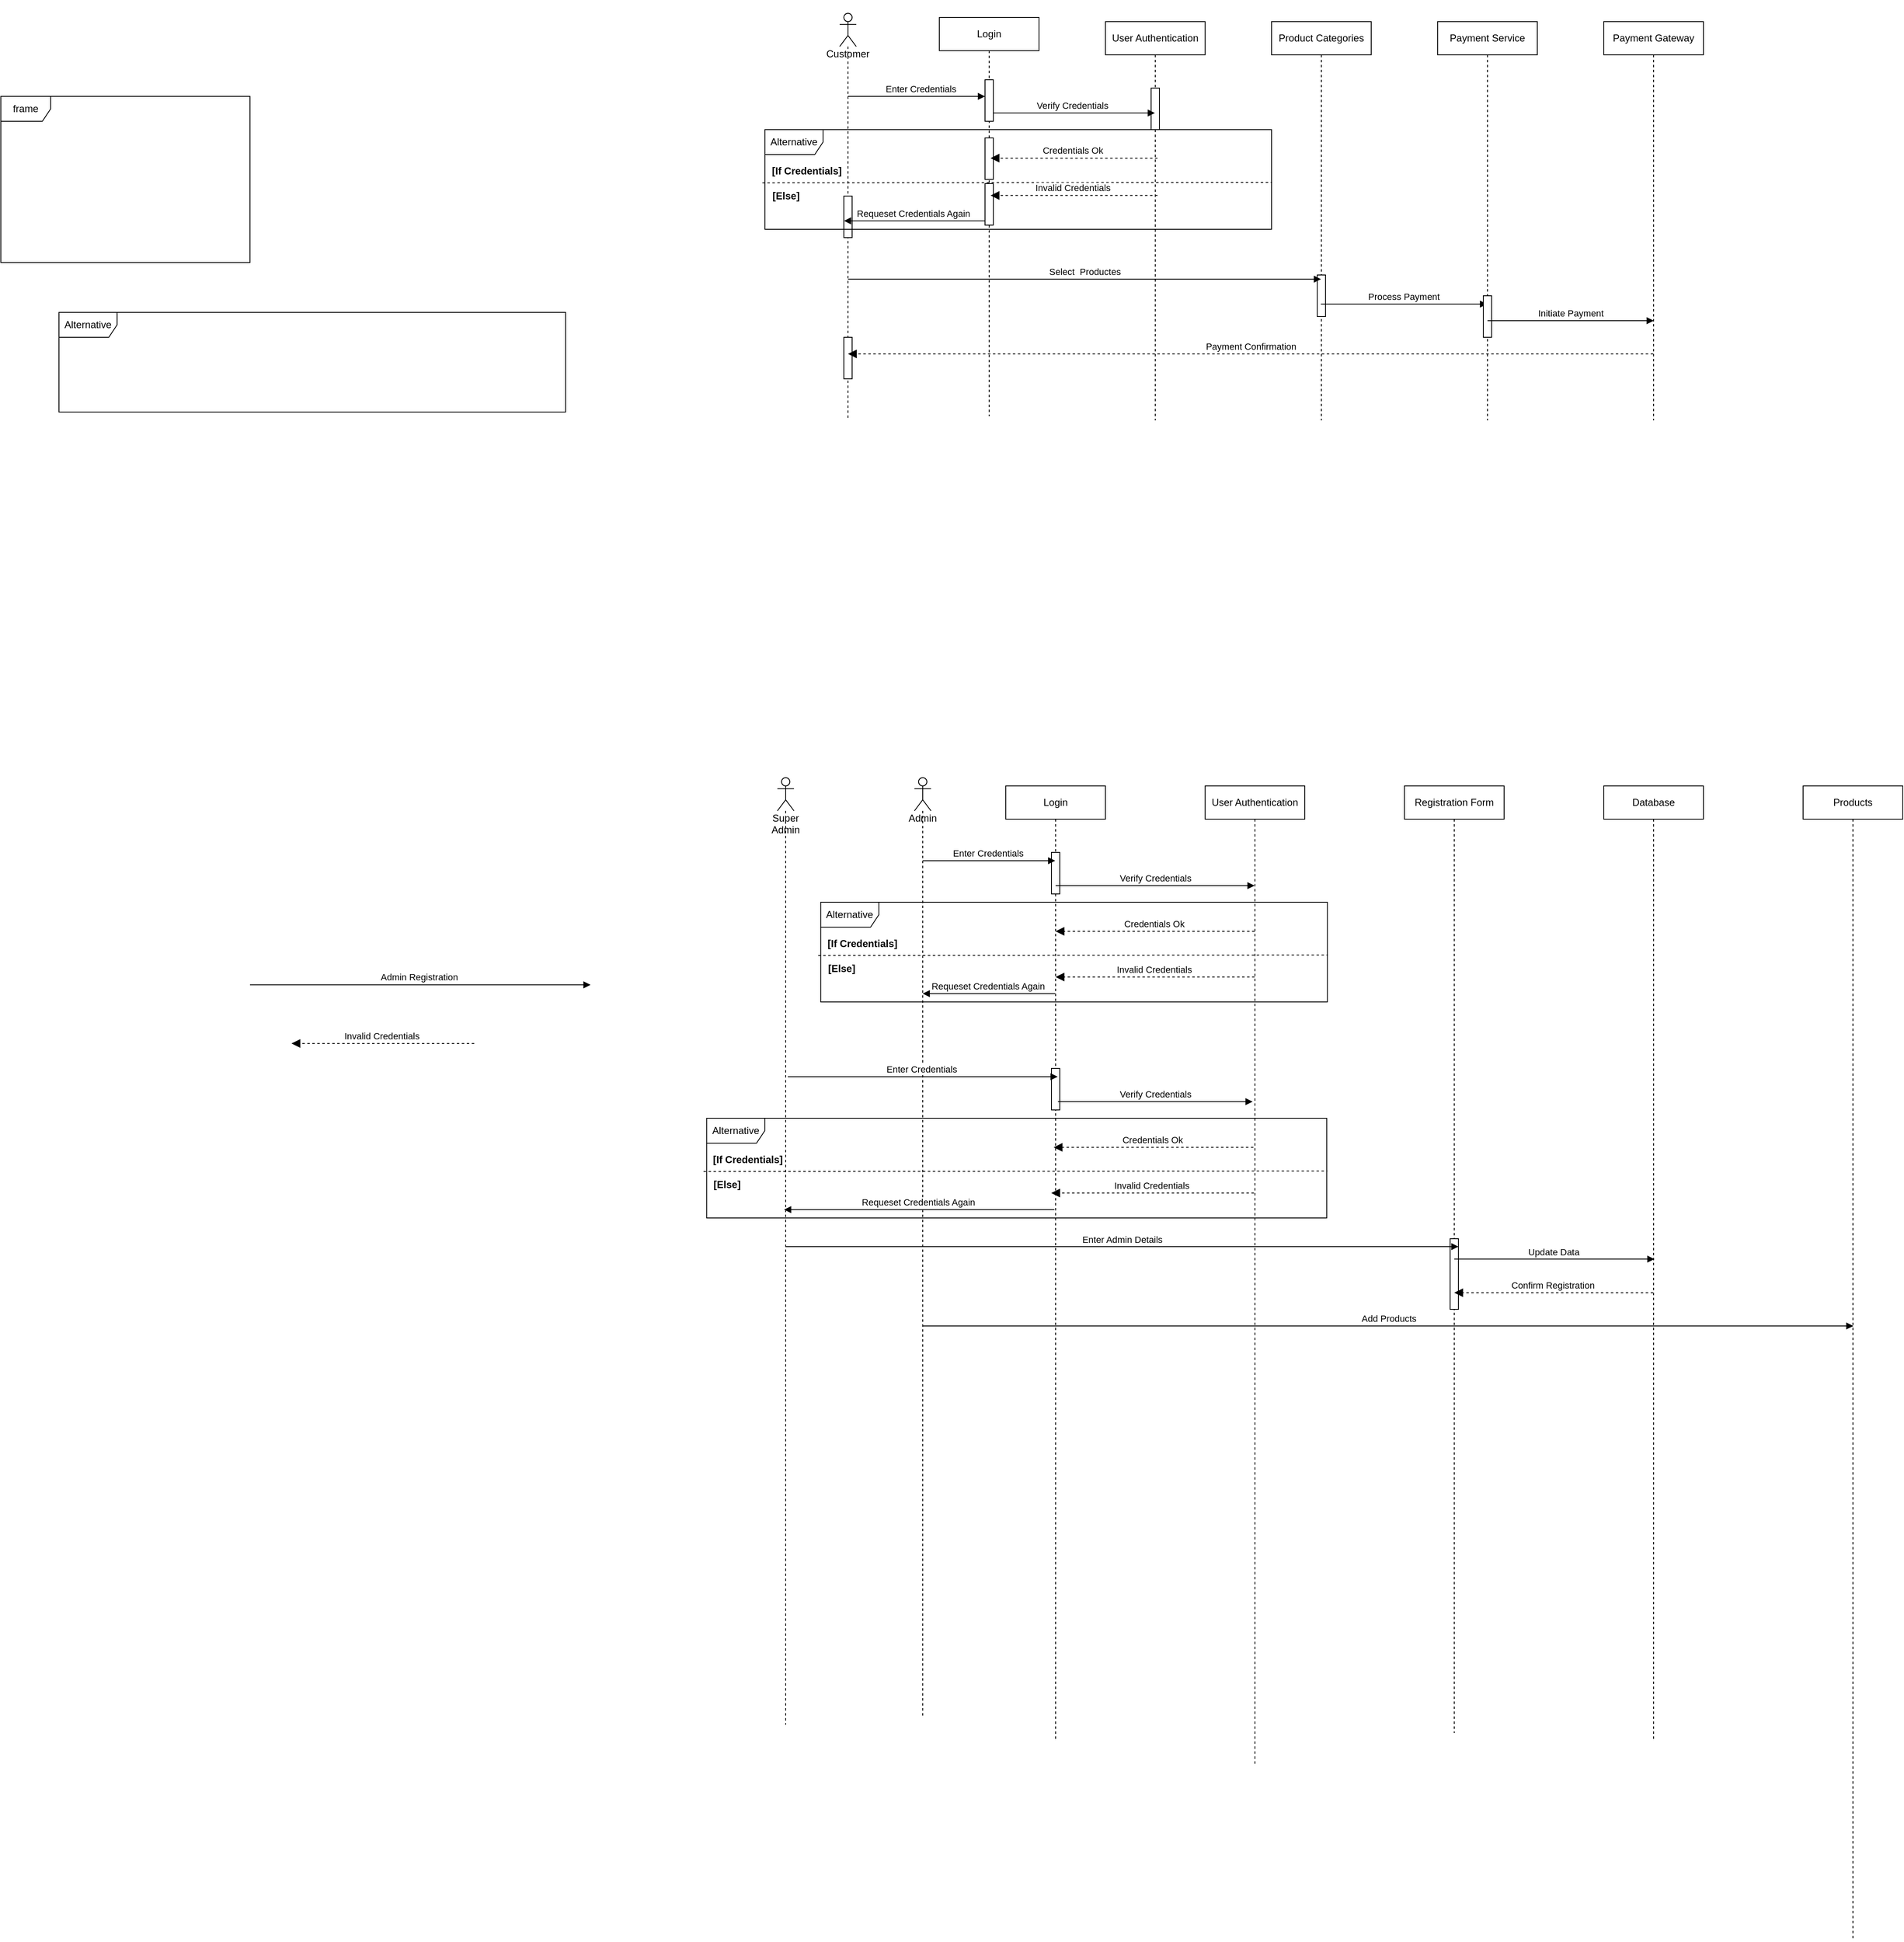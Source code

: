 <mxfile version="22.1.16" type="github">
  <diagram name="Page-1" id="2YBvvXClWsGukQMizWep">
    <mxGraphModel dx="3013" dy="696" grid="1" gridSize="10" guides="1" tooltips="1" connect="1" arrows="1" fold="1" page="1" pageScale="1" pageWidth="850" pageHeight="1100" math="0" shadow="0">
      <root>
        <mxCell id="0" />
        <mxCell id="1" parent="0" />
        <mxCell id="aM9ryv3xv72pqoxQDRHE-1" value="Login" style="shape=umlLifeline;perimeter=lifelinePerimeter;whiteSpace=wrap;html=1;container=0;dropTarget=0;collapsible=0;recursiveResize=0;outlineConnect=0;portConstraint=eastwest;newEdgeStyle={&quot;edgeStyle&quot;:&quot;elbowEdgeStyle&quot;,&quot;elbow&quot;:&quot;vertical&quot;,&quot;curved&quot;:0,&quot;rounded&quot;:0};" parent="1" vertex="1">
          <mxGeometry x="200" y="35" width="120" height="480" as="geometry" />
        </mxCell>
        <mxCell id="5PzbJOpclpxmKarMVhcp-2" value="" style="html=1;points=[[0,0,0,0,5],[0,1,0,0,-5],[1,0,0,0,5],[1,1,0,0,-5]];perimeter=orthogonalPerimeter;outlineConnect=0;targetShapes=umlLifeline;portConstraint=eastwest;newEdgeStyle={&quot;curved&quot;:0,&quot;rounded&quot;:0};" vertex="1" parent="aM9ryv3xv72pqoxQDRHE-1">
          <mxGeometry x="55" y="200" width="10" height="50" as="geometry" />
        </mxCell>
        <mxCell id="aM9ryv3xv72pqoxQDRHE-7" value="Enter Credentials&amp;nbsp;" style="html=1;verticalAlign=bottom;endArrow=block;edgeStyle=elbowEdgeStyle;elbow=vertical;curved=0;rounded=0;" parent="1" edge="1">
          <mxGeometry x="0.531" relative="1" as="geometry">
            <mxPoint x="245" y="130" as="sourcePoint" />
            <Array as="points">
              <mxPoint x="90" y="130" />
            </Array>
            <mxPoint x="255" y="130" as="targetPoint" />
            <mxPoint x="-1" as="offset" />
          </mxGeometry>
        </mxCell>
        <mxCell id="QAOvOlGFRHG_OL1_7ynz-2" value="frame" style="shape=umlFrame;whiteSpace=wrap;html=1;pointerEvents=0;" parent="1" vertex="1">
          <mxGeometry x="-930" y="130" width="300" height="200" as="geometry" />
        </mxCell>
        <mxCell id="QAOvOlGFRHG_OL1_7ynz-3" value="&lt;br&gt;&lt;br&gt;&lt;br&gt;&lt;br&gt;Customer" style="shape=umlLifeline;perimeter=lifelinePerimeter;whiteSpace=wrap;html=1;container=1;dropTarget=0;collapsible=0;recursiveResize=0;outlineConnect=0;portConstraint=eastwest;newEdgeStyle={&quot;curved&quot;:0,&quot;rounded&quot;:0};participant=umlActor;" parent="1" vertex="1">
          <mxGeometry x="80" y="30" width="20" height="490" as="geometry" />
        </mxCell>
        <mxCell id="5PzbJOpclpxmKarMVhcp-5" value="" style="html=1;points=[[0,0,0,0,5],[0,1,0,0,-5],[1,0,0,0,5],[1,1,0,0,-5]];perimeter=orthogonalPerimeter;outlineConnect=0;targetShapes=umlLifeline;portConstraint=eastwest;newEdgeStyle={&quot;curved&quot;:0,&quot;rounded&quot;:0};" vertex="1" parent="QAOvOlGFRHG_OL1_7ynz-3">
          <mxGeometry x="5" y="220" width="10" height="50" as="geometry" />
        </mxCell>
        <mxCell id="5PzbJOpclpxmKarMVhcp-7" value="" style="html=1;points=[[0,0,0,0,5],[0,1,0,0,-5],[1,0,0,0,5],[1,1,0,0,-5]];perimeter=orthogonalPerimeter;outlineConnect=0;targetShapes=umlLifeline;portConstraint=eastwest;newEdgeStyle={&quot;curved&quot;:0,&quot;rounded&quot;:0};" vertex="1" parent="QAOvOlGFRHG_OL1_7ynz-3">
          <mxGeometry x="5" y="390" width="10" height="50" as="geometry" />
        </mxCell>
        <mxCell id="aM9ryv3xv72pqoxQDRHE-9" value="Requeset Credentials Again&amp;nbsp;" style="html=1;verticalAlign=bottom;endArrow=block;edgeStyle=elbowEdgeStyle;elbow=vertical;curved=0;rounded=0;" parent="1" edge="1">
          <mxGeometry relative="1" as="geometry">
            <mxPoint x="255" y="279.84" as="sourcePoint" />
            <Array as="points">
              <mxPoint x="185.5" y="279.84" />
            </Array>
            <mxPoint x="85.259" y="279.84" as="targetPoint" />
          </mxGeometry>
        </mxCell>
        <mxCell id="QAOvOlGFRHG_OL1_7ynz-8" value="User Authentication" style="shape=umlLifeline;perimeter=lifelinePerimeter;whiteSpace=wrap;html=1;container=1;dropTarget=0;collapsible=0;recursiveResize=0;outlineConnect=0;portConstraint=eastwest;newEdgeStyle={&quot;curved&quot;:0,&quot;rounded&quot;:0};" parent="1" vertex="1">
          <mxGeometry x="400" y="40" width="120" height="480" as="geometry" />
        </mxCell>
        <mxCell id="5PzbJOpclpxmKarMVhcp-1" value="" style="html=1;points=[[0,0,0,0,5],[0,1,0,0,-5],[1,0,0,0,5],[1,1,0,0,-5]];perimeter=orthogonalPerimeter;outlineConnect=0;targetShapes=umlLifeline;portConstraint=eastwest;newEdgeStyle={&quot;curved&quot;:0,&quot;rounded&quot;:0};" vertex="1" parent="QAOvOlGFRHG_OL1_7ynz-8">
          <mxGeometry x="55" y="80" width="10" height="50" as="geometry" />
        </mxCell>
        <mxCell id="QAOvOlGFRHG_OL1_7ynz-13" value="Verify Credentials" style="html=1;verticalAlign=bottom;endArrow=block;edgeStyle=elbowEdgeStyle;elbow=vertical;curved=0;rounded=0;" parent="1" source="aM9ryv3xv72pqoxQDRHE-1" target="QAOvOlGFRHG_OL1_7ynz-8" edge="1">
          <mxGeometry relative="1" as="geometry">
            <mxPoint x="270" y="150" as="sourcePoint" />
            <Array as="points">
              <mxPoint x="360" y="150" />
            </Array>
            <mxPoint x="460" y="150" as="targetPoint" />
            <mxPoint as="offset" />
          </mxGeometry>
        </mxCell>
        <mxCell id="QAOvOlGFRHG_OL1_7ynz-14" value="Alternative" style="shape=umlFrame;whiteSpace=wrap;html=1;pointerEvents=0;width=70;height=30;" parent="1" vertex="1">
          <mxGeometry x="-10" y="170" width="610" height="120" as="geometry" />
        </mxCell>
        <mxCell id="QAOvOlGFRHG_OL1_7ynz-20" value="[If Credentials]" style="text;html=1;align=center;verticalAlign=middle;resizable=0;points=[];autosize=1;strokeColor=none;fillColor=none;fontStyle=1" parent="1" vertex="1">
          <mxGeometry x="-15" y="205" width="110" height="30" as="geometry" />
        </mxCell>
        <mxCell id="QAOvOlGFRHG_OL1_7ynz-21" value="" style="endArrow=none;dashed=1;html=1;rounded=0;exitX=-0.005;exitY=0.534;exitDx=0;exitDy=0;exitPerimeter=0;entryX=1.001;entryY=0.529;entryDx=0;entryDy=0;entryPerimeter=0;" parent="1" source="QAOvOlGFRHG_OL1_7ynz-14" target="QAOvOlGFRHG_OL1_7ynz-14" edge="1">
          <mxGeometry width="50" height="50" relative="1" as="geometry">
            <mxPoint x="-20.005" y="234.26" as="sourcePoint" />
            <mxPoint x="556.72" y="234.26" as="targetPoint" />
          </mxGeometry>
        </mxCell>
        <mxCell id="QAOvOlGFRHG_OL1_7ynz-23" value="[Else]" style="text;html=1;align=center;verticalAlign=middle;resizable=0;points=[];autosize=1;strokeColor=none;fillColor=none;fontStyle=1" parent="1" vertex="1">
          <mxGeometry x="-15" y="235" width="60" height="30" as="geometry" />
        </mxCell>
        <mxCell id="ZfyzumD2qH9o0AzrMvMQ-1" value="Product Categories" style="shape=umlLifeline;perimeter=lifelinePerimeter;whiteSpace=wrap;html=1;container=1;dropTarget=0;collapsible=0;recursiveResize=0;outlineConnect=0;portConstraint=eastwest;newEdgeStyle={&quot;curved&quot;:0,&quot;rounded&quot;:0};" parent="1" vertex="1">
          <mxGeometry x="600" y="40" width="120" height="480" as="geometry" />
        </mxCell>
        <mxCell id="kX3bwTf-eoHcsYzVM071-3" value="" style="html=1;points=[[0,0,0,0,5],[0,1,0,0,-5],[1,0,0,0,5],[1,1,0,0,-5]];perimeter=orthogonalPerimeter;outlineConnect=0;targetShapes=umlLifeline;portConstraint=eastwest;newEdgeStyle={&quot;curved&quot;:0,&quot;rounded&quot;:0};" parent="ZfyzumD2qH9o0AzrMvMQ-1" vertex="1">
          <mxGeometry x="55" y="305" width="10" height="50" as="geometry" />
        </mxCell>
        <mxCell id="QAOvOlGFRHG_OL1_7ynz-24" value="Invalid Credentials&amp;nbsp;" style="html=1;verticalAlign=bottom;endArrow=block;dashed=1;endSize=8;curved=0;rounded=0;endFill=1;" parent="1" edge="1">
          <mxGeometry relative="1" as="geometry">
            <mxPoint x="462.66" y="249.29" as="sourcePoint" />
            <mxPoint x="261.731" y="249.29" as="targetPoint" />
          </mxGeometry>
        </mxCell>
        <mxCell id="ZfyzumD2qH9o0AzrMvMQ-3" value="Select&amp;nbsp; Productes" style="html=1;verticalAlign=bottom;endArrow=block;edgeStyle=elbowEdgeStyle;elbow=vertical;curved=0;rounded=0;" parent="1" source="QAOvOlGFRHG_OL1_7ynz-3" target="ZfyzumD2qH9o0AzrMvMQ-1" edge="1">
          <mxGeometry relative="1" as="geometry">
            <mxPoint x="130" y="350" as="sourcePoint" />
            <Array as="points">
              <mxPoint x="361" y="350" />
            </Array>
            <mxPoint x="446" y="350" as="targetPoint" />
            <mxPoint as="offset" />
          </mxGeometry>
        </mxCell>
        <mxCell id="ZfyzumD2qH9o0AzrMvMQ-7" value="Alternative" style="shape=umlFrame;whiteSpace=wrap;html=1;pointerEvents=0;width=70;height=30;" parent="1" vertex="1">
          <mxGeometry x="-860" y="390" width="610" height="120" as="geometry" />
        </mxCell>
        <mxCell id="ZfyzumD2qH9o0AzrMvMQ-6" value="Process Payment" style="html=1;verticalAlign=bottom;endArrow=block;edgeStyle=elbowEdgeStyle;elbow=vertical;curved=0;rounded=0;" parent="1" edge="1">
          <mxGeometry relative="1" as="geometry">
            <mxPoint x="659.324" y="380" as="sourcePoint" />
            <Array as="points">
              <mxPoint x="750" y="380" />
            </Array>
            <mxPoint x="859.5" y="380" as="targetPoint" />
            <mxPoint as="offset" />
          </mxGeometry>
        </mxCell>
        <mxCell id="ZfyzumD2qH9o0AzrMvMQ-9" value="Payment Service" style="shape=umlLifeline;perimeter=lifelinePerimeter;whiteSpace=wrap;html=1;container=1;dropTarget=0;collapsible=0;recursiveResize=0;outlineConnect=0;portConstraint=eastwest;newEdgeStyle={&quot;curved&quot;:0,&quot;rounded&quot;:0};" parent="1" vertex="1">
          <mxGeometry x="800" y="40" width="120" height="480" as="geometry" />
        </mxCell>
        <mxCell id="kX3bwTf-eoHcsYzVM071-4" value="" style="html=1;points=[[0,0,0,0,5],[0,1,0,0,-5],[1,0,0,0,5],[1,1,0,0,-5]];perimeter=orthogonalPerimeter;outlineConnect=0;targetShapes=umlLifeline;portConstraint=eastwest;newEdgeStyle={&quot;curved&quot;:0,&quot;rounded&quot;:0};" parent="ZfyzumD2qH9o0AzrMvMQ-9" vertex="1">
          <mxGeometry x="55" y="330" width="10" height="50" as="geometry" />
        </mxCell>
        <mxCell id="an4VMnbHj8uNjSXk6AY5-1" value="Login" style="shape=umlLifeline;perimeter=lifelinePerimeter;whiteSpace=wrap;html=1;container=1;dropTarget=0;collapsible=0;recursiveResize=0;outlineConnect=0;portConstraint=eastwest;newEdgeStyle={&quot;curved&quot;:0,&quot;rounded&quot;:0};" parent="1" vertex="1">
          <mxGeometry x="280" y="960" width="120" height="1150" as="geometry" />
        </mxCell>
        <mxCell id="an4VMnbHj8uNjSXk6AY5-35" value="" style="html=1;points=[[0,0,0,0,5],[0,1,0,0,-5],[1,0,0,0,5],[1,1,0,0,-5]];perimeter=orthogonalPerimeter;outlineConnect=0;targetShapes=umlLifeline;portConstraint=eastwest;newEdgeStyle={&quot;curved&quot;:0,&quot;rounded&quot;:0};" parent="an4VMnbHj8uNjSXk6AY5-1" vertex="1">
          <mxGeometry x="55" y="80" width="10" height="50" as="geometry" />
        </mxCell>
        <mxCell id="an4VMnbHj8uNjSXk6AY5-37" value="" style="html=1;points=[[0,0,0,0,5],[0,1,0,0,-5],[1,0,0,0,5],[1,1,0,0,-5]];perimeter=orthogonalPerimeter;outlineConnect=0;targetShapes=umlLifeline;portConstraint=eastwest;newEdgeStyle={&quot;curved&quot;:0,&quot;rounded&quot;:0};" parent="an4VMnbHj8uNjSXk6AY5-1" vertex="1">
          <mxGeometry x="55" y="340" width="10" height="50" as="geometry" />
        </mxCell>
        <mxCell id="an4VMnbHj8uNjSXk6AY5-2" value="&lt;br&gt;&lt;br&gt;&lt;br&gt;&lt;br&gt;Admin" style="shape=umlLifeline;perimeter=lifelinePerimeter;whiteSpace=wrap;html=1;container=1;dropTarget=0;collapsible=0;recursiveResize=0;outlineConnect=0;portConstraint=eastwest;newEdgeStyle={&quot;curved&quot;:0,&quot;rounded&quot;:0};participant=umlActor;" parent="1" vertex="1">
          <mxGeometry x="170" y="950" width="20" height="1130" as="geometry" />
        </mxCell>
        <mxCell id="an4VMnbHj8uNjSXk6AY5-3" value="Enter Credentials&amp;nbsp;" style="html=1;verticalAlign=bottom;endArrow=block;edgeStyle=elbowEdgeStyle;elbow=vertical;curved=0;rounded=0;" parent="1" source="an4VMnbHj8uNjSXk6AY5-2" target="an4VMnbHj8uNjSXk6AY5-1" edge="1">
          <mxGeometry relative="1" as="geometry">
            <mxPoint x="160" y="1050" as="sourcePoint" />
            <Array as="points">
              <mxPoint x="230" y="1050" />
            </Array>
            <mxPoint x="315" y="1050" as="targetPoint" />
            <mxPoint as="offset" />
          </mxGeometry>
        </mxCell>
        <mxCell id="an4VMnbHj8uNjSXk6AY5-4" value="User Authentication" style="shape=umlLifeline;perimeter=lifelinePerimeter;whiteSpace=wrap;html=1;container=1;dropTarget=0;collapsible=0;recursiveResize=0;outlineConnect=0;portConstraint=eastwest;newEdgeStyle={&quot;curved&quot;:0,&quot;rounded&quot;:0};" parent="1" vertex="1">
          <mxGeometry x="520" y="960" width="120" height="1180" as="geometry" />
        </mxCell>
        <mxCell id="an4VMnbHj8uNjSXk6AY5-5" value="Verify Credentials" style="html=1;verticalAlign=bottom;endArrow=block;edgeStyle=elbowEdgeStyle;elbow=vertical;curved=0;rounded=0;" parent="1" source="an4VMnbHj8uNjSXk6AY5-1" target="an4VMnbHj8uNjSXk6AY5-4" edge="1">
          <mxGeometry relative="1" as="geometry">
            <mxPoint x="360" y="1080" as="sourcePoint" />
            <Array as="points">
              <mxPoint x="460" y="1080" />
            </Array>
            <mxPoint x="560" y="1080" as="targetPoint" />
            <mxPoint as="offset" />
          </mxGeometry>
        </mxCell>
        <mxCell id="an4VMnbHj8uNjSXk6AY5-6" value="[If Credentials]" style="text;html=1;align=center;verticalAlign=middle;resizable=0;points=[];autosize=1;strokeColor=none;fillColor=none;fontStyle=1" parent="1" vertex="1">
          <mxGeometry x="52.2" y="1135" width="110" height="30" as="geometry" />
        </mxCell>
        <mxCell id="an4VMnbHj8uNjSXk6AY5-7" value="[Else]" style="text;html=1;align=center;verticalAlign=middle;resizable=0;points=[];autosize=1;strokeColor=none;fillColor=none;fontStyle=1" parent="1" vertex="1">
          <mxGeometry x="52.2" y="1165" width="60" height="30" as="geometry" />
        </mxCell>
        <mxCell id="an4VMnbHj8uNjSXk6AY5-8" value="" style="endArrow=none;dashed=1;html=1;rounded=0;exitX=-0.005;exitY=0.534;exitDx=0;exitDy=0;exitPerimeter=0;entryX=1.001;entryY=0.529;entryDx=0;entryDy=0;entryPerimeter=0;" parent="1" source="an4VMnbHj8uNjSXk6AY5-12" target="an4VMnbHj8uNjSXk6AY5-12" edge="1">
          <mxGeometry width="50" height="50" relative="1" as="geometry">
            <mxPoint x="47.195" y="1164.26" as="sourcePoint" />
            <mxPoint x="623.92" y="1164.26" as="targetPoint" />
          </mxGeometry>
        </mxCell>
        <mxCell id="an4VMnbHj8uNjSXk6AY5-9" value="Requeset Credentials Again&amp;nbsp;" style="html=1;verticalAlign=bottom;endArrow=block;edgeStyle=elbowEdgeStyle;elbow=vertical;curved=0;rounded=0;" parent="1" source="an4VMnbHj8uNjSXk6AY5-1" target="an4VMnbHj8uNjSXk6AY5-2" edge="1">
          <mxGeometry relative="1" as="geometry">
            <mxPoint x="327.2" y="1210" as="sourcePoint" />
            <Array as="points">
              <mxPoint x="257.2" y="1210" />
            </Array>
            <mxPoint x="156.959" y="1210" as="targetPoint" />
          </mxGeometry>
        </mxCell>
        <mxCell id="an4VMnbHj8uNjSXk6AY5-10" value="Invalid Credentials&amp;nbsp;" style="html=1;verticalAlign=bottom;endArrow=block;dashed=1;endSize=8;curved=0;rounded=0;endFill=1;" parent="1" target="an4VMnbHj8uNjSXk6AY5-1" edge="1">
          <mxGeometry relative="1" as="geometry">
            <mxPoint x="579.5" y="1190" as="sourcePoint" />
            <mxPoint x="344.974" y="1190" as="targetPoint" />
          </mxGeometry>
        </mxCell>
        <mxCell id="an4VMnbHj8uNjSXk6AY5-11" value="Credentials Ok&amp;nbsp;" style="html=1;verticalAlign=bottom;endArrow=block;dashed=1;endSize=8;curved=0;rounded=0;endFill=1;" parent="1" target="an4VMnbHj8uNjSXk6AY5-1" edge="1">
          <mxGeometry relative="1" as="geometry">
            <mxPoint x="579.5" y="1135" as="sourcePoint" />
            <mxPoint x="360" y="1135" as="targetPoint" />
          </mxGeometry>
        </mxCell>
        <mxCell id="an4VMnbHj8uNjSXk6AY5-12" value="Alternative" style="shape=umlFrame;whiteSpace=wrap;html=1;pointerEvents=0;width=70;height=30;" parent="1" vertex="1">
          <mxGeometry x="57.2" y="1100" width="610" height="120" as="geometry" />
        </mxCell>
        <mxCell id="an4VMnbHj8uNjSXk6AY5-13" value="Registration Form" style="shape=umlLifeline;perimeter=lifelinePerimeter;whiteSpace=wrap;html=1;container=1;dropTarget=0;collapsible=0;recursiveResize=0;outlineConnect=0;portConstraint=eastwest;newEdgeStyle={&quot;curved&quot;:0,&quot;rounded&quot;:0};" parent="1" vertex="1">
          <mxGeometry x="760" y="960" width="120" height="1140" as="geometry" />
        </mxCell>
        <mxCell id="an4VMnbHj8uNjSXk6AY5-39" value="" style="html=1;points=[[0,0,0,0,5],[0,1,0,0,-5],[1,0,0,0,5],[1,1,0,0,-5]];perimeter=orthogonalPerimeter;outlineConnect=0;targetShapes=umlLifeline;portConstraint=eastwest;newEdgeStyle={&quot;curved&quot;:0,&quot;rounded&quot;:0};" parent="an4VMnbHj8uNjSXk6AY5-13" vertex="1">
          <mxGeometry x="55" y="545" width="10" height="85" as="geometry" />
        </mxCell>
        <mxCell id="an4VMnbHj8uNjSXk6AY5-15" value="Enter Admin Details" style="html=1;verticalAlign=bottom;endArrow=block;edgeStyle=elbowEdgeStyle;elbow=vertical;curved=0;rounded=0;" parent="1" source="an4VMnbHj8uNjSXk6AY5-24" edge="1">
          <mxGeometry relative="1" as="geometry">
            <mxPoint x="20" y="1514.5" as="sourcePoint" />
            <Array as="points">
              <mxPoint x="456.5" y="1514.5" />
            </Array>
            <mxPoint x="825" y="1514.5" as="targetPoint" />
            <mxPoint as="offset" />
          </mxGeometry>
        </mxCell>
        <mxCell id="an4VMnbHj8uNjSXk6AY5-16" value="Admin Registration&amp;nbsp;" style="html=1;verticalAlign=bottom;endArrow=block;edgeStyle=elbowEdgeStyle;elbow=vertical;curved=0;rounded=0;" parent="1" edge="1">
          <mxGeometry relative="1" as="geometry">
            <mxPoint x="-630" y="1199.38" as="sourcePoint" />
            <Array as="points">
              <mxPoint x="-539" y="1199.38" />
            </Array>
            <mxPoint x="-220" y="1199.38" as="targetPoint" />
            <mxPoint as="offset" />
          </mxGeometry>
        </mxCell>
        <mxCell id="an4VMnbHj8uNjSXk6AY5-17" value="Invalid Credentials&amp;nbsp;" style="html=1;verticalAlign=bottom;endArrow=block;dashed=1;endSize=8;curved=0;rounded=0;endFill=1;" parent="1" edge="1">
          <mxGeometry relative="1" as="geometry">
            <mxPoint x="-360" y="1270" as="sourcePoint" />
            <mxPoint x="-580" y="1270" as="targetPoint" />
          </mxGeometry>
        </mxCell>
        <mxCell id="an4VMnbHj8uNjSXk6AY5-18" value="Confirm Registration&amp;nbsp;" style="html=1;verticalAlign=bottom;endArrow=block;dashed=1;endSize=8;curved=0;rounded=0;endFill=1;" parent="1" edge="1">
          <mxGeometry relative="1" as="geometry">
            <mxPoint x="1059.5" y="1570" as="sourcePoint" />
            <mxPoint x="820" y="1570" as="targetPoint" />
          </mxGeometry>
        </mxCell>
        <mxCell id="an4VMnbHj8uNjSXk6AY5-19" value="Database" style="shape=umlLifeline;perimeter=lifelinePerimeter;whiteSpace=wrap;html=1;container=1;dropTarget=0;collapsible=0;recursiveResize=0;outlineConnect=0;portConstraint=eastwest;newEdgeStyle={&quot;curved&quot;:0,&quot;rounded&quot;:0};" parent="1" vertex="1">
          <mxGeometry x="1000" y="960" width="120" height="1150" as="geometry" />
        </mxCell>
        <mxCell id="an4VMnbHj8uNjSXk6AY5-20" value="Update Data&amp;nbsp;" style="html=1;verticalAlign=bottom;endArrow=block;edgeStyle=elbowEdgeStyle;elbow=vertical;curved=0;rounded=0;" parent="1" edge="1">
          <mxGeometry relative="1" as="geometry">
            <mxPoint x="820" y="1529.5" as="sourcePoint" />
            <Array as="points">
              <mxPoint x="913" y="1529.5" />
            </Array>
            <mxPoint x="1061" y="1529.5" as="targetPoint" />
            <mxPoint as="offset" />
          </mxGeometry>
        </mxCell>
        <mxCell id="an4VMnbHj8uNjSXk6AY5-21" value="Products" style="shape=umlLifeline;perimeter=lifelinePerimeter;whiteSpace=wrap;html=1;container=1;dropTarget=0;collapsible=0;recursiveResize=0;outlineConnect=0;portConstraint=eastwest;newEdgeStyle={&quot;curved&quot;:0,&quot;rounded&quot;:0};" parent="1" vertex="1">
          <mxGeometry x="1240" y="960" width="120" height="1390" as="geometry" />
        </mxCell>
        <mxCell id="an4VMnbHj8uNjSXk6AY5-22" value="Add Products" style="html=1;verticalAlign=bottom;endArrow=block;edgeStyle=elbowEdgeStyle;elbow=vertical;curved=0;rounded=0;" parent="1" source="an4VMnbHj8uNjSXk6AY5-2" edge="1">
          <mxGeometry relative="1" as="geometry">
            <mxPoint x="339.5" y="1610" as="sourcePoint" />
            <Array as="points">
              <mxPoint x="467" y="1610" />
            </Array>
            <mxPoint x="1300.5" y="1610" as="targetPoint" />
            <mxPoint as="offset" />
          </mxGeometry>
        </mxCell>
        <mxCell id="an4VMnbHj8uNjSXk6AY5-24" value="&lt;br&gt;&lt;br&gt;&lt;br&gt;&lt;br&gt;&lt;br&gt;Super&lt;br&gt;Admin" style="shape=umlLifeline;perimeter=lifelinePerimeter;whiteSpace=wrap;html=1;container=1;dropTarget=0;collapsible=0;recursiveResize=0;outlineConnect=0;portConstraint=eastwest;newEdgeStyle={&quot;curved&quot;:0,&quot;rounded&quot;:0};participant=umlActor;" parent="1" vertex="1">
          <mxGeometry x="5" y="950" width="20" height="1140" as="geometry" />
        </mxCell>
        <mxCell id="an4VMnbHj8uNjSXk6AY5-25" value="Enter Credentials&amp;nbsp;" style="html=1;verticalAlign=bottom;endArrow=block;edgeStyle=elbowEdgeStyle;elbow=vertical;curved=0;rounded=0;" parent="1" edge="1">
          <mxGeometry relative="1" as="geometry">
            <mxPoint x="17.56" y="1310" as="sourcePoint" />
            <Array as="points">
              <mxPoint x="232.45" y="1310" />
            </Array>
            <mxPoint x="342.45" y="1310" as="targetPoint" />
            <mxPoint as="offset" />
          </mxGeometry>
        </mxCell>
        <mxCell id="an4VMnbHj8uNjSXk6AY5-26" value="Verify Credentials" style="html=1;verticalAlign=bottom;endArrow=block;edgeStyle=elbowEdgeStyle;elbow=vertical;curved=0;rounded=0;" parent="1" edge="1">
          <mxGeometry relative="1" as="geometry">
            <mxPoint x="342.81" y="1340" as="sourcePoint" />
            <Array as="points">
              <mxPoint x="457.2" y="1340" />
            </Array>
            <mxPoint x="577.2" y="1340" as="targetPoint" />
            <mxPoint as="offset" />
          </mxGeometry>
        </mxCell>
        <mxCell id="an4VMnbHj8uNjSXk6AY5-27" value="Alternative" style="shape=umlFrame;whiteSpace=wrap;html=1;pointerEvents=0;width=70;height=30;" parent="1" vertex="1">
          <mxGeometry x="-80.14" y="1360" width="746.59" height="120" as="geometry" />
        </mxCell>
        <mxCell id="an4VMnbHj8uNjSXk6AY5-28" value="Credentials Ok&amp;nbsp;" style="html=1;verticalAlign=bottom;endArrow=block;dashed=1;endSize=8;curved=0;rounded=0;endFill=1;" parent="1" edge="1">
          <mxGeometry relative="1" as="geometry">
            <mxPoint x="578.14" y="1395" as="sourcePoint" />
            <mxPoint x="337.64" y="1395" as="targetPoint" />
          </mxGeometry>
        </mxCell>
        <mxCell id="an4VMnbHj8uNjSXk6AY5-29" value="Invalid Credentials&amp;nbsp;" style="html=1;verticalAlign=bottom;endArrow=block;dashed=1;endSize=8;curved=0;rounded=0;endFill=1;" parent="1" edge="1">
          <mxGeometry relative="1" as="geometry">
            <mxPoint x="578.75" y="1450" as="sourcePoint" />
            <mxPoint x="334.8" y="1450" as="targetPoint" />
          </mxGeometry>
        </mxCell>
        <mxCell id="an4VMnbHj8uNjSXk6AY5-30" value="" style="endArrow=none;dashed=1;html=1;rounded=0;exitX=-0.005;exitY=0.534;exitDx=0;exitDy=0;exitPerimeter=0;entryX=1.001;entryY=0.529;entryDx=0;entryDy=0;entryPerimeter=0;" parent="1" source="an4VMnbHj8uNjSXk6AY5-27" target="an4VMnbHj8uNjSXk6AY5-27" edge="1">
          <mxGeometry width="50" height="50" relative="1" as="geometry">
            <mxPoint x="45.835" y="1424.26" as="sourcePoint" />
            <mxPoint x="622.56" y="1424.26" as="targetPoint" />
          </mxGeometry>
        </mxCell>
        <mxCell id="an4VMnbHj8uNjSXk6AY5-31" value="Requeset Credentials Again&amp;nbsp;" style="html=1;verticalAlign=bottom;endArrow=block;edgeStyle=elbowEdgeStyle;elbow=vertical;curved=0;rounded=0;" parent="1" edge="1">
          <mxGeometry relative="1" as="geometry">
            <mxPoint x="338.64" y="1470" as="sourcePoint" />
            <Array as="points">
              <mxPoint x="255.84" y="1470" />
            </Array>
            <mxPoint x="13.083" y="1470" as="targetPoint" />
          </mxGeometry>
        </mxCell>
        <mxCell id="an4VMnbHj8uNjSXk6AY5-32" value="[Else]" style="text;html=1;align=center;verticalAlign=middle;resizable=0;points=[];autosize=1;strokeColor=none;fillColor=none;fontStyle=1" parent="1" vertex="1">
          <mxGeometry x="-85.75" y="1425" width="60" height="30" as="geometry" />
        </mxCell>
        <mxCell id="an4VMnbHj8uNjSXk6AY5-33" value="[If Credentials]" style="text;html=1;align=center;verticalAlign=middle;resizable=0;points=[];autosize=1;strokeColor=none;fillColor=none;fontStyle=1" parent="1" vertex="1">
          <mxGeometry x="-85.75" y="1395" width="110" height="30" as="geometry" />
        </mxCell>
        <mxCell id="RZXGvuRuaY8ULkAdUGDF-2" value="Initiate Payment" style="html=1;verticalAlign=bottom;endArrow=block;edgeStyle=elbowEdgeStyle;elbow=vertical;curved=0;rounded=0;" parent="1" edge="1">
          <mxGeometry relative="1" as="geometry">
            <mxPoint x="860.004" y="400" as="sourcePoint" />
            <Array as="points">
              <mxPoint x="950.68" y="400" />
            </Array>
            <mxPoint x="1060.18" y="400" as="targetPoint" />
            <mxPoint as="offset" />
          </mxGeometry>
        </mxCell>
        <mxCell id="RZXGvuRuaY8ULkAdUGDF-1" value="Payment Gateway" style="shape=umlLifeline;perimeter=lifelinePerimeter;whiteSpace=wrap;html=1;container=1;dropTarget=0;collapsible=0;recursiveResize=0;outlineConnect=0;portConstraint=eastwest;newEdgeStyle={&quot;curved&quot;:0,&quot;rounded&quot;:0};" parent="1" vertex="1">
          <mxGeometry x="1000" y="40" width="120" height="480" as="geometry" />
        </mxCell>
        <mxCell id="RZXGvuRuaY8ULkAdUGDF-4" value="Payment Confirmation" style="html=1;verticalAlign=bottom;endArrow=block;dashed=1;endSize=8;curved=0;rounded=0;endFill=1;" parent="1" edge="1" target="QAOvOlGFRHG_OL1_7ynz-3">
          <mxGeometry relative="1" as="geometry">
            <mxPoint x="1059.5" y="440" as="sourcePoint" />
            <mxPoint x="859.324" y="440" as="targetPoint" />
          </mxGeometry>
        </mxCell>
        <mxCell id="5PzbJOpclpxmKarMVhcp-6" value="" style="html=1;points=[[0,0,0,0,5],[0,1,0,0,-5],[1,0,0,0,5],[1,1,0,0,-5]];perimeter=orthogonalPerimeter;outlineConnect=0;targetShapes=umlLifeline;portConstraint=eastwest;newEdgeStyle={&quot;curved&quot;:0,&quot;rounded&quot;:0};" vertex="1" parent="1">
          <mxGeometry x="255" y="180" width="10" height="50" as="geometry" />
        </mxCell>
        <mxCell id="kX3bwTf-eoHcsYzVM071-1" value="" style="html=1;points=[[0,0,0,0,5],[0,1,0,0,-5],[1,0,0,0,5],[1,1,0,0,-5]];perimeter=orthogonalPerimeter;outlineConnect=0;targetShapes=umlLifeline;portConstraint=eastwest;newEdgeStyle={&quot;curved&quot;:0,&quot;rounded&quot;:0};" parent="1" vertex="1">
          <mxGeometry x="255" y="110" width="10" height="50" as="geometry" />
        </mxCell>
        <mxCell id="QAOvOlGFRHG_OL1_7ynz-15" value="Credentials Ok&amp;nbsp;" style="html=1;verticalAlign=bottom;endArrow=block;dashed=1;endSize=8;curved=0;rounded=0;endFill=1;" parent="1" edge="1">
          <mxGeometry relative="1" as="geometry">
            <mxPoint x="462.66" y="204.37" as="sourcePoint" />
            <mxPoint x="261.731" y="204.37" as="targetPoint" />
          </mxGeometry>
        </mxCell>
      </root>
    </mxGraphModel>
  </diagram>
</mxfile>
